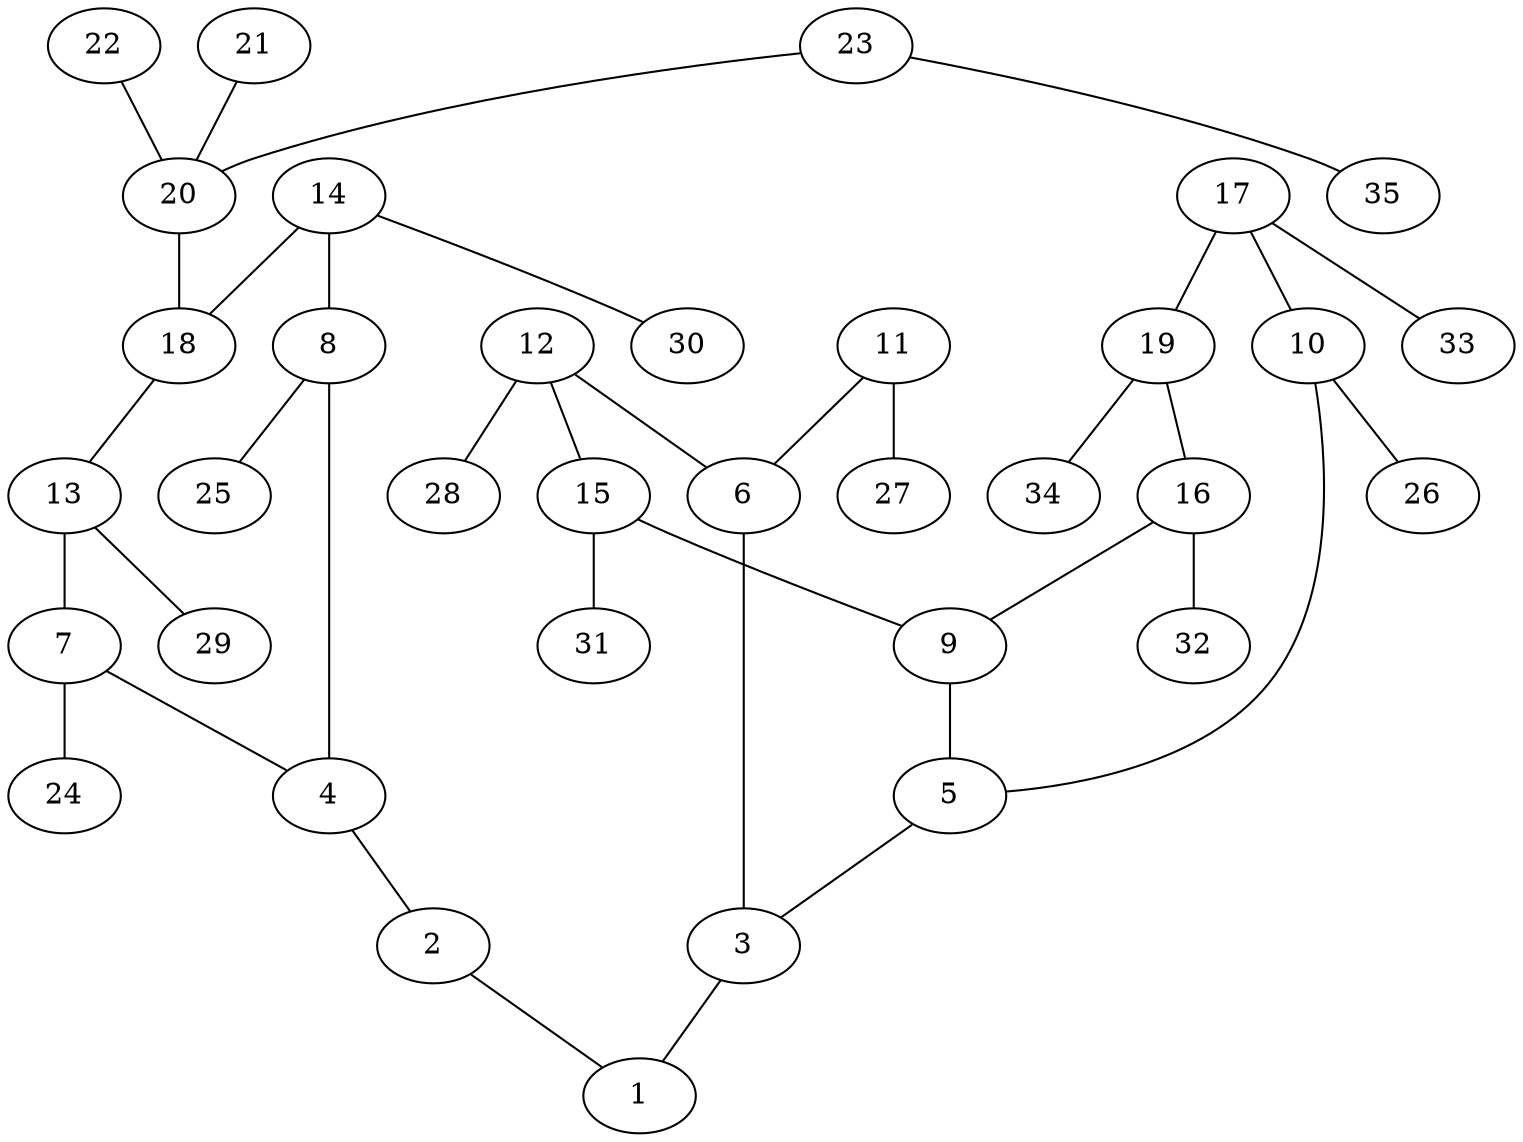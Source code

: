 graph molecule_4026 {
	1	 [chem=N];
	2	 [chem=N];
	2 -- 1	 [valence=2];
	3	 [chem=C];
	3 -- 1	 [valence=1];
	4	 [chem=C];
	4 -- 2	 [valence=1];
	5	 [chem=C];
	5 -- 3	 [valence=2];
	6	 [chem=C];
	6 -- 3	 [valence=1];
	7	 [chem=C];
	7 -- 4	 [valence=2];
	24	 [chem=H];
	7 -- 24	 [valence=1];
	8	 [chem=C];
	8 -- 4	 [valence=1];
	25	 [chem=H];
	8 -- 25	 [valence=1];
	9	 [chem=C];
	9 -- 5	 [valence=1];
	10	 [chem=C];
	10 -- 5	 [valence=1];
	26	 [chem=H];
	10 -- 26	 [valence=1];
	11	 [chem=O];
	11 -- 6	 [valence=1];
	27	 [chem=H];
	11 -- 27	 [valence=1];
	12	 [chem=C];
	12 -- 6	 [valence=2];
	15	 [chem=C];
	12 -- 15	 [valence=1];
	28	 [chem=H];
	12 -- 28	 [valence=1];
	13	 [chem=C];
	13 -- 7	 [valence=1];
	29	 [chem=H];
	13 -- 29	 [valence=1];
	14	 [chem=C];
	14 -- 8	 [valence=2];
	18	 [chem=C];
	14 -- 18	 [valence=1];
	30	 [chem=H];
	14 -- 30	 [valence=1];
	15 -- 9	 [valence=2];
	31	 [chem=H];
	15 -- 31	 [valence=1];
	16	 [chem=C];
	16 -- 9	 [valence=1];
	32	 [chem=H];
	16 -- 32	 [valence=1];
	17	 [chem=C];
	17 -- 10	 [valence=2];
	19	 [chem=C];
	17 -- 19	 [valence=1];
	33	 [chem=H];
	17 -- 33	 [valence=1];
	18 -- 13	 [valence=2];
	19 -- 16	 [valence=2];
	34	 [chem=H];
	19 -- 34	 [valence=1];
	20	 [chem=S];
	20 -- 18	 [valence=1];
	21	 [chem=O];
	21 -- 20	 [valence=2];
	22	 [chem=O];
	22 -- 20	 [valence=2];
	23	 [chem=O];
	23 -- 20	 [valence=1];
	35	 [chem=H];
	23 -- 35	 [valence=1];
}
